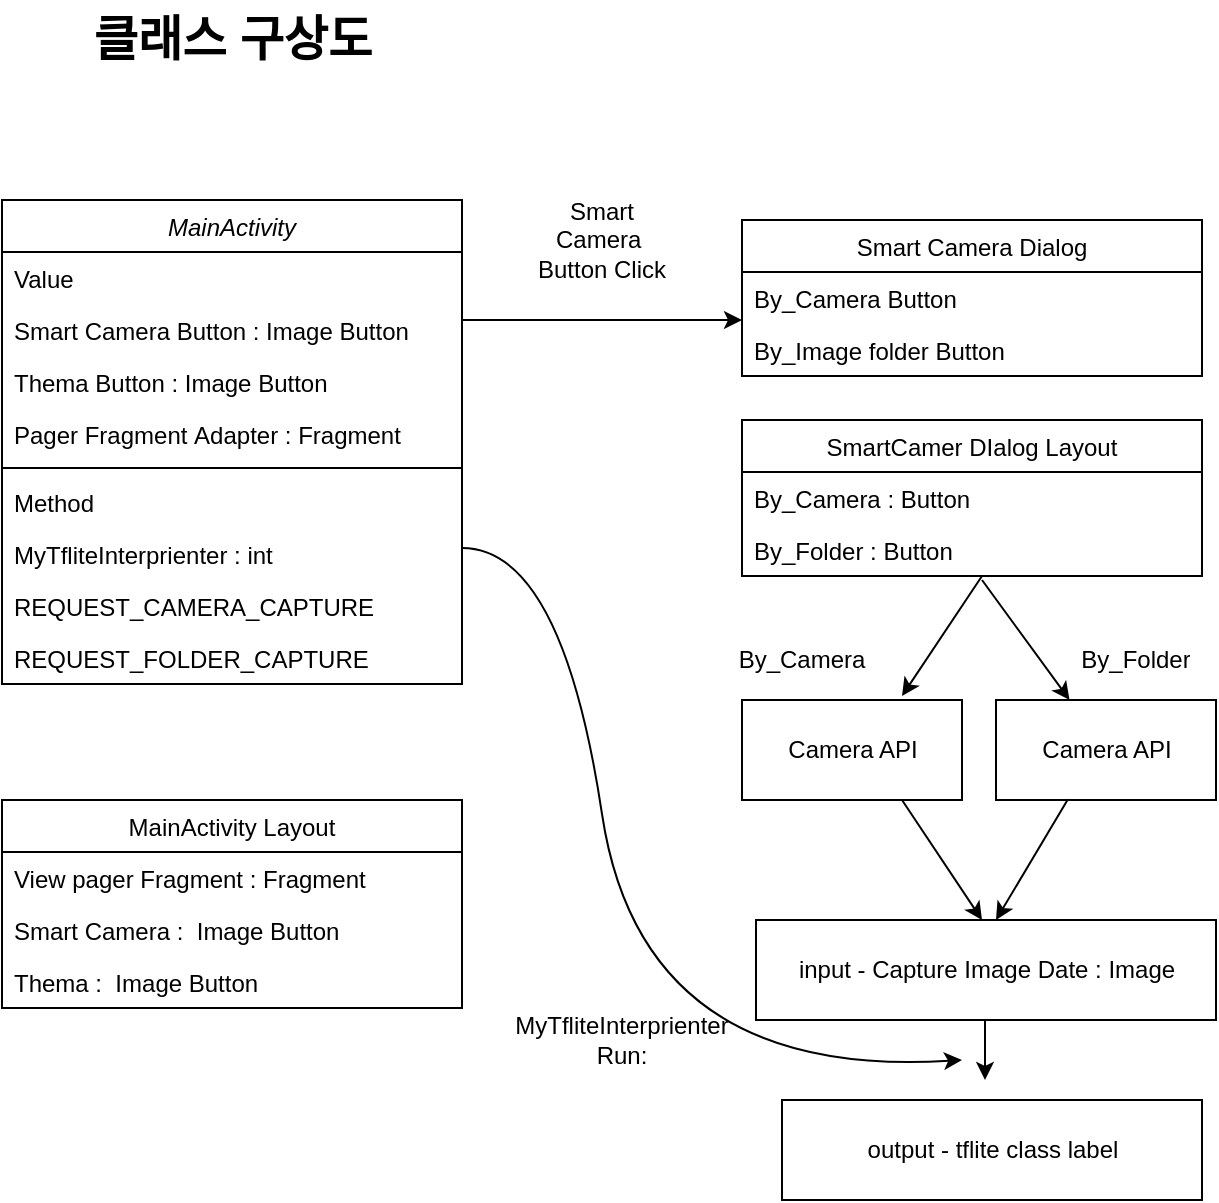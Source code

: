 <mxfile version="14.5.10" type="github">
  <diagram id="C5RBs43oDa-KdzZeNtuy" name="Page-1">
    <mxGraphModel dx="1449" dy="781" grid="1" gridSize="10" guides="1" tooltips="1" connect="1" arrows="1" fold="1" page="1" pageScale="1" pageWidth="827" pageHeight="1169" math="0" shadow="0">
      <root>
        <mxCell id="WIyWlLk6GJQsqaUBKTNV-0" />
        <mxCell id="WIyWlLk6GJQsqaUBKTNV-1" parent="WIyWlLk6GJQsqaUBKTNV-0" />
        <mxCell id="zkfFHV4jXpPFQw0GAbJ--0" value="MainActivity" style="swimlane;fontStyle=2;align=center;verticalAlign=top;childLayout=stackLayout;horizontal=1;startSize=26;horizontalStack=0;resizeParent=1;resizeLast=0;collapsible=1;marginBottom=0;rounded=0;shadow=0;strokeWidth=1;" parent="WIyWlLk6GJQsqaUBKTNV-1" vertex="1">
          <mxGeometry x="220" y="120" width="230" height="242" as="geometry">
            <mxRectangle x="230" y="140" width="160" height="26" as="alternateBounds" />
          </mxGeometry>
        </mxCell>
        <mxCell id="-bBsYs-BeBekchjO5__t-2" value="Value&#xa;" style="text;align=left;verticalAlign=top;spacingLeft=4;spacingRight=4;overflow=hidden;rotatable=0;points=[[0,0.5],[1,0.5]];portConstraint=eastwest;" vertex="1" parent="zkfFHV4jXpPFQw0GAbJ--0">
          <mxGeometry y="26" width="230" height="26" as="geometry" />
        </mxCell>
        <mxCell id="zkfFHV4jXpPFQw0GAbJ--1" value="Smart Camera Button : Image Button&#xa;" style="text;align=left;verticalAlign=top;spacingLeft=4;spacingRight=4;overflow=hidden;rotatable=0;points=[[0,0.5],[1,0.5]];portConstraint=eastwest;" parent="zkfFHV4jXpPFQw0GAbJ--0" vertex="1">
          <mxGeometry y="52" width="230" height="26" as="geometry" />
        </mxCell>
        <mxCell id="zkfFHV4jXpPFQw0GAbJ--2" value="Thema Button : Image Button&#xa;" style="text;align=left;verticalAlign=top;spacingLeft=4;spacingRight=4;overflow=hidden;rotatable=0;points=[[0,0.5],[1,0.5]];portConstraint=eastwest;rounded=0;shadow=0;html=0;" parent="zkfFHV4jXpPFQw0GAbJ--0" vertex="1">
          <mxGeometry y="78" width="230" height="26" as="geometry" />
        </mxCell>
        <mxCell id="-bBsYs-BeBekchjO5__t-0" value="Pager Fragment Adapter : Fragment" style="text;align=left;verticalAlign=top;spacingLeft=4;spacingRight=4;overflow=hidden;rotatable=0;points=[[0,0.5],[1,0.5]];portConstraint=eastwest;rounded=0;shadow=0;html=0;" vertex="1" parent="zkfFHV4jXpPFQw0GAbJ--0">
          <mxGeometry y="104" width="230" height="26" as="geometry" />
        </mxCell>
        <mxCell id="zkfFHV4jXpPFQw0GAbJ--4" value="" style="line;html=1;strokeWidth=1;align=left;verticalAlign=middle;spacingTop=-1;spacingLeft=3;spacingRight=3;rotatable=0;labelPosition=right;points=[];portConstraint=eastwest;" parent="zkfFHV4jXpPFQw0GAbJ--0" vertex="1">
          <mxGeometry y="130" width="230" height="8" as="geometry" />
        </mxCell>
        <mxCell id="zkfFHV4jXpPFQw0GAbJ--5" value="Method" style="text;align=left;verticalAlign=top;spacingLeft=4;spacingRight=4;overflow=hidden;rotatable=0;points=[[0,0.5],[1,0.5]];portConstraint=eastwest;" parent="zkfFHV4jXpPFQw0GAbJ--0" vertex="1">
          <mxGeometry y="138" width="230" height="26" as="geometry" />
        </mxCell>
        <mxCell id="-bBsYs-BeBekchjO5__t-3" value="MyTfliteInterprienter : int" style="text;align=left;verticalAlign=top;spacingLeft=4;spacingRight=4;overflow=hidden;rotatable=0;points=[[0,0.5],[1,0.5]];portConstraint=eastwest;" vertex="1" parent="zkfFHV4jXpPFQw0GAbJ--0">
          <mxGeometry y="164" width="230" height="26" as="geometry" />
        </mxCell>
        <mxCell id="-bBsYs-BeBekchjO5__t-4" value="REQUEST_CAMERA_CAPTURE" style="text;align=left;verticalAlign=top;spacingLeft=4;spacingRight=4;overflow=hidden;rotatable=0;points=[[0,0.5],[1,0.5]];portConstraint=eastwest;" vertex="1" parent="zkfFHV4jXpPFQw0GAbJ--0">
          <mxGeometry y="190" width="230" height="26" as="geometry" />
        </mxCell>
        <mxCell id="-bBsYs-BeBekchjO5__t-5" value="REQUEST_FOLDER_CAPTURE&#xa;" style="text;align=left;verticalAlign=top;spacingLeft=4;spacingRight=4;overflow=hidden;rotatable=0;points=[[0,0.5],[1,0.5]];portConstraint=eastwest;" vertex="1" parent="zkfFHV4jXpPFQw0GAbJ--0">
          <mxGeometry y="216" width="230" height="26" as="geometry" />
        </mxCell>
        <mxCell id="-bBsYs-BeBekchjO5__t-7" value="MainActivity Layout" style="swimlane;fontStyle=0;childLayout=stackLayout;horizontal=1;startSize=26;fillColor=none;horizontalStack=0;resizeParent=1;resizeParentMax=0;resizeLast=0;collapsible=1;marginBottom=0;" vertex="1" parent="WIyWlLk6GJQsqaUBKTNV-1">
          <mxGeometry x="220" y="420" width="230" height="104" as="geometry" />
        </mxCell>
        <mxCell id="-bBsYs-BeBekchjO5__t-8" value="View pager Fragment : Fragment" style="text;strokeColor=none;fillColor=none;align=left;verticalAlign=top;spacingLeft=4;spacingRight=4;overflow=hidden;rotatable=0;points=[[0,0.5],[1,0.5]];portConstraint=eastwest;" vertex="1" parent="-bBsYs-BeBekchjO5__t-7">
          <mxGeometry y="26" width="230" height="26" as="geometry" />
        </mxCell>
        <mxCell id="-bBsYs-BeBekchjO5__t-9" value="Smart Camera :  Image Button " style="text;strokeColor=none;fillColor=none;align=left;verticalAlign=top;spacingLeft=4;spacingRight=4;overflow=hidden;rotatable=0;points=[[0,0.5],[1,0.5]];portConstraint=eastwest;" vertex="1" parent="-bBsYs-BeBekchjO5__t-7">
          <mxGeometry y="52" width="230" height="26" as="geometry" />
        </mxCell>
        <mxCell id="-bBsYs-BeBekchjO5__t-10" value="Thema :  Image Button" style="text;strokeColor=none;fillColor=none;align=left;verticalAlign=top;spacingLeft=4;spacingRight=4;overflow=hidden;rotatable=0;points=[[0,0.5],[1,0.5]];portConstraint=eastwest;" vertex="1" parent="-bBsYs-BeBekchjO5__t-7">
          <mxGeometry y="78" width="230" height="26" as="geometry" />
        </mxCell>
        <mxCell id="-bBsYs-BeBekchjO5__t-11" value="" style="endArrow=classic;html=1;" edge="1" parent="WIyWlLk6GJQsqaUBKTNV-1">
          <mxGeometry width="50" height="50" relative="1" as="geometry">
            <mxPoint x="450" y="180" as="sourcePoint" />
            <mxPoint x="590" y="180" as="targetPoint" />
          </mxGeometry>
        </mxCell>
        <mxCell id="-bBsYs-BeBekchjO5__t-12" value="클래스 구상도" style="text;strokeColor=none;fillColor=none;html=1;fontSize=24;fontStyle=1;verticalAlign=middle;align=center;" vertex="1" parent="WIyWlLk6GJQsqaUBKTNV-1">
          <mxGeometry x="285" y="20" width="100" height="40" as="geometry" />
        </mxCell>
        <UserObject label="Smart Camera&amp;nbsp; Button Click" placeholders="1" name="Variable" id="-bBsYs-BeBekchjO5__t-13">
          <mxCell style="text;html=1;strokeColor=none;fillColor=none;align=center;verticalAlign=middle;whiteSpace=wrap;overflow=hidden;" vertex="1" parent="WIyWlLk6GJQsqaUBKTNV-1">
            <mxGeometry x="480" y="110" width="80" height="60" as="geometry" />
          </mxCell>
        </UserObject>
        <mxCell id="-bBsYs-BeBekchjO5__t-14" value="Smart Camera Dialog" style="swimlane;fontStyle=0;childLayout=stackLayout;horizontal=1;startSize=26;fillColor=none;horizontalStack=0;resizeParent=1;resizeParentMax=0;resizeLast=0;collapsible=1;marginBottom=0;" vertex="1" parent="WIyWlLk6GJQsqaUBKTNV-1">
          <mxGeometry x="590" y="130" width="230" height="78" as="geometry" />
        </mxCell>
        <mxCell id="-bBsYs-BeBekchjO5__t-15" value="By_Camera Button " style="text;strokeColor=none;fillColor=none;align=left;verticalAlign=top;spacingLeft=4;spacingRight=4;overflow=hidden;rotatable=0;points=[[0,0.5],[1,0.5]];portConstraint=eastwest;" vertex="1" parent="-bBsYs-BeBekchjO5__t-14">
          <mxGeometry y="26" width="230" height="26" as="geometry" />
        </mxCell>
        <mxCell id="-bBsYs-BeBekchjO5__t-16" value="By_Image folder Button " style="text;strokeColor=none;fillColor=none;align=left;verticalAlign=top;spacingLeft=4;spacingRight=4;overflow=hidden;rotatable=0;points=[[0,0.5],[1,0.5]];portConstraint=eastwest;" vertex="1" parent="-bBsYs-BeBekchjO5__t-14">
          <mxGeometry y="52" width="230" height="26" as="geometry" />
        </mxCell>
        <mxCell id="-bBsYs-BeBekchjO5__t-18" value="SmartCamer DIalog Layout" style="swimlane;fontStyle=0;childLayout=stackLayout;horizontal=1;startSize=26;fillColor=none;horizontalStack=0;resizeParent=1;resizeParentMax=0;resizeLast=0;collapsible=1;marginBottom=0;" vertex="1" parent="WIyWlLk6GJQsqaUBKTNV-1">
          <mxGeometry x="590" y="230" width="230" height="78" as="geometry" />
        </mxCell>
        <mxCell id="-bBsYs-BeBekchjO5__t-19" value="By_Camera : Button" style="text;strokeColor=none;fillColor=none;align=left;verticalAlign=top;spacingLeft=4;spacingRight=4;overflow=hidden;rotatable=0;points=[[0,0.5],[1,0.5]];portConstraint=eastwest;" vertex="1" parent="-bBsYs-BeBekchjO5__t-18">
          <mxGeometry y="26" width="230" height="26" as="geometry" />
        </mxCell>
        <mxCell id="-bBsYs-BeBekchjO5__t-20" value="By_Folder : Button" style="text;strokeColor=none;fillColor=none;align=left;verticalAlign=top;spacingLeft=4;spacingRight=4;overflow=hidden;rotatable=0;points=[[0,0.5],[1,0.5]];portConstraint=eastwest;" vertex="1" parent="-bBsYs-BeBekchjO5__t-18">
          <mxGeometry y="52" width="230" height="26" as="geometry" />
        </mxCell>
        <mxCell id="-bBsYs-BeBekchjO5__t-22" value="" style="endArrow=classic;html=1;" edge="1" parent="WIyWlLk6GJQsqaUBKTNV-1" target="-bBsYs-BeBekchjO5__t-31">
          <mxGeometry width="50" height="50" relative="1" as="geometry">
            <mxPoint x="710" y="310" as="sourcePoint" />
            <mxPoint x="750" y="365" as="targetPoint" />
          </mxGeometry>
        </mxCell>
        <mxCell id="-bBsYs-BeBekchjO5__t-23" value="" style="endArrow=classic;html=1;" edge="1" parent="WIyWlLk6GJQsqaUBKTNV-1">
          <mxGeometry width="50" height="50" relative="1" as="geometry">
            <mxPoint x="710" y="308" as="sourcePoint" />
            <mxPoint x="670" y="368" as="targetPoint" />
          </mxGeometry>
        </mxCell>
        <UserObject label="By_Camera" placeholders="1" name="Variable" id="-bBsYs-BeBekchjO5__t-24">
          <mxCell style="text;html=1;strokeColor=none;fillColor=none;align=center;verticalAlign=middle;whiteSpace=wrap;overflow=hidden;" vertex="1" parent="WIyWlLk6GJQsqaUBKTNV-1">
            <mxGeometry x="580" y="320" width="80" height="60" as="geometry" />
          </mxCell>
        </UserObject>
        <UserObject label="By_Folder" placeholders="1" name="Variable" id="-bBsYs-BeBekchjO5__t-25">
          <mxCell style="text;html=1;strokeColor=none;fillColor=none;align=center;verticalAlign=middle;whiteSpace=wrap;overflow=hidden;" vertex="1" parent="WIyWlLk6GJQsqaUBKTNV-1">
            <mxGeometry x="747" y="320" width="80" height="60" as="geometry" />
          </mxCell>
        </UserObject>
        <mxCell id="-bBsYs-BeBekchjO5__t-30" value="Camera API" style="html=1;" vertex="1" parent="WIyWlLk6GJQsqaUBKTNV-1">
          <mxGeometry x="590" y="370" width="110" height="50" as="geometry" />
        </mxCell>
        <mxCell id="-bBsYs-BeBekchjO5__t-31" value="Camera API" style="html=1;" vertex="1" parent="WIyWlLk6GJQsqaUBKTNV-1">
          <mxGeometry x="717" y="370" width="110" height="50" as="geometry" />
        </mxCell>
        <mxCell id="-bBsYs-BeBekchjO5__t-33" value="" style="endArrow=classic;html=1;" edge="1" parent="WIyWlLk6GJQsqaUBKTNV-1">
          <mxGeometry width="50" height="50" relative="1" as="geometry">
            <mxPoint x="670" y="420" as="sourcePoint" />
            <mxPoint x="710" y="480" as="targetPoint" />
          </mxGeometry>
        </mxCell>
        <mxCell id="-bBsYs-BeBekchjO5__t-34" value="" style="endArrow=classic;html=1;exitX=0.327;exitY=0.993;exitDx=0;exitDy=0;exitPerimeter=0;" edge="1" parent="WIyWlLk6GJQsqaUBKTNV-1" source="-bBsYs-BeBekchjO5__t-31">
          <mxGeometry width="50" height="50" relative="1" as="geometry">
            <mxPoint x="760" y="430" as="sourcePoint" />
            <mxPoint x="717" y="480" as="targetPoint" />
          </mxGeometry>
        </mxCell>
        <mxCell id="-bBsYs-BeBekchjO5__t-42" value="input - Capture Image Date : Image" style="html=1;" vertex="1" parent="WIyWlLk6GJQsqaUBKTNV-1">
          <mxGeometry x="597" y="480" width="230" height="50" as="geometry" />
        </mxCell>
        <mxCell id="-bBsYs-BeBekchjO5__t-52" value="" style="curved=1;endArrow=classic;html=1;" edge="1" parent="WIyWlLk6GJQsqaUBKTNV-1">
          <mxGeometry width="50" height="50" relative="1" as="geometry">
            <mxPoint x="450" y="294" as="sourcePoint" />
            <mxPoint x="700" y="550" as="targetPoint" />
            <Array as="points">
              <mxPoint x="500" y="294" />
              <mxPoint x="540" y="560" />
            </Array>
          </mxGeometry>
        </mxCell>
        <mxCell id="-bBsYs-BeBekchjO5__t-53" value="" style="endArrow=classic;html=1;" edge="1" parent="WIyWlLk6GJQsqaUBKTNV-1">
          <mxGeometry width="50" height="50" relative="1" as="geometry">
            <mxPoint x="711.5" y="530" as="sourcePoint" />
            <mxPoint x="711.5" y="560" as="targetPoint" />
          </mxGeometry>
        </mxCell>
        <mxCell id="-bBsYs-BeBekchjO5__t-54" value="output - tflite class label" style="html=1;" vertex="1" parent="WIyWlLk6GJQsqaUBKTNV-1">
          <mxGeometry x="610" y="570" width="210" height="50" as="geometry" />
        </mxCell>
        <UserObject label="&lt;span style=&quot;text-align: left&quot;&gt;MyTfliteInterprienter Run:&lt;/span&gt;" placeholders="1" name="Variable" id="-bBsYs-BeBekchjO5__t-55">
          <mxCell style="text;html=1;strokeColor=none;fillColor=none;align=center;verticalAlign=middle;whiteSpace=wrap;overflow=hidden;" vertex="1" parent="WIyWlLk6GJQsqaUBKTNV-1">
            <mxGeometry x="470" y="510" width="120" height="60" as="geometry" />
          </mxCell>
        </UserObject>
      </root>
    </mxGraphModel>
  </diagram>
</mxfile>
